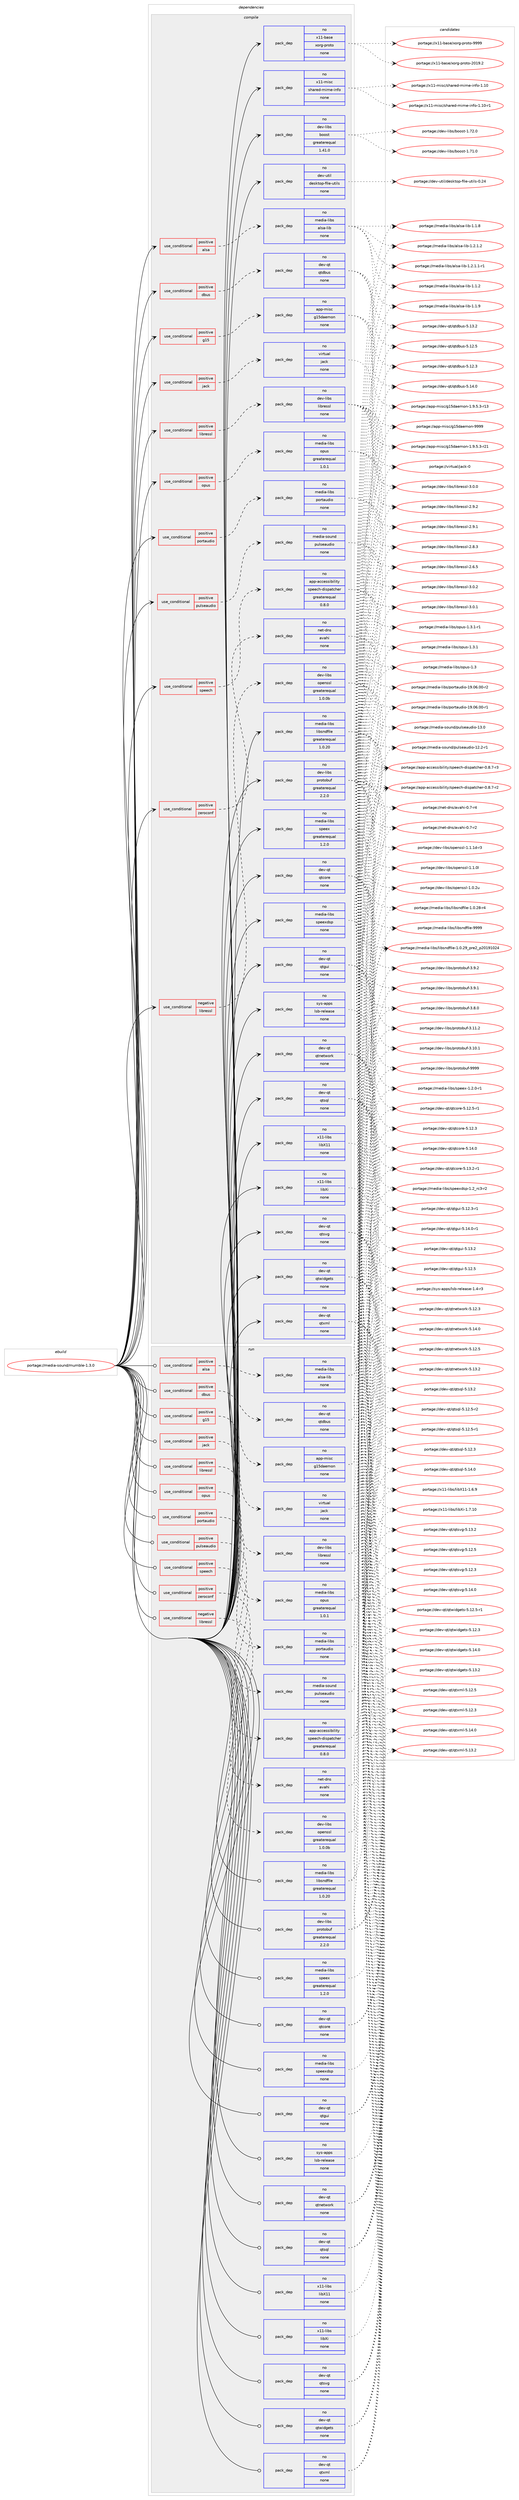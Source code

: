 digraph prolog {

# *************
# Graph options
# *************

newrank=true;
concentrate=true;
compound=true;
graph [rankdir=LR,fontname=Helvetica,fontsize=10,ranksep=1.5];#, ranksep=2.5, nodesep=0.2];
edge  [arrowhead=vee];
node  [fontname=Helvetica,fontsize=10];

# **********
# The ebuild
# **********

subgraph cluster_leftcol {
color=gray;
label=<<i>ebuild</i>>;
id [label="portage://media-sound/mumble-1.3.0", color=red, width=4, href="../media-sound/mumble-1.3.0.svg"];
}

# ****************
# The dependencies
# ****************

subgraph cluster_midcol {
color=gray;
label=<<i>dependencies</i>>;
subgraph cluster_compile {
fillcolor="#eeeeee";
style=filled;
label=<<i>compile</i>>;
subgraph cond42717 {
dependency189264 [label=<<TABLE BORDER="0" CELLBORDER="1" CELLSPACING="0" CELLPADDING="4"><TR><TD ROWSPAN="3" CELLPADDING="10">use_conditional</TD></TR><TR><TD>negative</TD></TR><TR><TD>libressl</TD></TR></TABLE>>, shape=none, color=red];
subgraph pack143620 {
dependency189265 [label=<<TABLE BORDER="0" CELLBORDER="1" CELLSPACING="0" CELLPADDING="4" WIDTH="220"><TR><TD ROWSPAN="6" CELLPADDING="30">pack_dep</TD></TR><TR><TD WIDTH="110">no</TD></TR><TR><TD>dev-libs</TD></TR><TR><TD>openssl</TD></TR><TR><TD>greaterequal</TD></TR><TR><TD>1.0.0b</TD></TR></TABLE>>, shape=none, color=blue];
}
dependency189264:e -> dependency189265:w [weight=20,style="dashed",arrowhead="vee"];
}
id:e -> dependency189264:w [weight=20,style="solid",arrowhead="vee"];
subgraph cond42718 {
dependency189266 [label=<<TABLE BORDER="0" CELLBORDER="1" CELLSPACING="0" CELLPADDING="4"><TR><TD ROWSPAN="3" CELLPADDING="10">use_conditional</TD></TR><TR><TD>positive</TD></TR><TR><TD>alsa</TD></TR></TABLE>>, shape=none, color=red];
subgraph pack143621 {
dependency189267 [label=<<TABLE BORDER="0" CELLBORDER="1" CELLSPACING="0" CELLPADDING="4" WIDTH="220"><TR><TD ROWSPAN="6" CELLPADDING="30">pack_dep</TD></TR><TR><TD WIDTH="110">no</TD></TR><TR><TD>media-libs</TD></TR><TR><TD>alsa-lib</TD></TR><TR><TD>none</TD></TR><TR><TD></TD></TR></TABLE>>, shape=none, color=blue];
}
dependency189266:e -> dependency189267:w [weight=20,style="dashed",arrowhead="vee"];
}
id:e -> dependency189266:w [weight=20,style="solid",arrowhead="vee"];
subgraph cond42719 {
dependency189268 [label=<<TABLE BORDER="0" CELLBORDER="1" CELLSPACING="0" CELLPADDING="4"><TR><TD ROWSPAN="3" CELLPADDING="10">use_conditional</TD></TR><TR><TD>positive</TD></TR><TR><TD>dbus</TD></TR></TABLE>>, shape=none, color=red];
subgraph pack143622 {
dependency189269 [label=<<TABLE BORDER="0" CELLBORDER="1" CELLSPACING="0" CELLPADDING="4" WIDTH="220"><TR><TD ROWSPAN="6" CELLPADDING="30">pack_dep</TD></TR><TR><TD WIDTH="110">no</TD></TR><TR><TD>dev-qt</TD></TR><TR><TD>qtdbus</TD></TR><TR><TD>none</TD></TR><TR><TD></TD></TR></TABLE>>, shape=none, color=blue];
}
dependency189268:e -> dependency189269:w [weight=20,style="dashed",arrowhead="vee"];
}
id:e -> dependency189268:w [weight=20,style="solid",arrowhead="vee"];
subgraph cond42720 {
dependency189270 [label=<<TABLE BORDER="0" CELLBORDER="1" CELLSPACING="0" CELLPADDING="4"><TR><TD ROWSPAN="3" CELLPADDING="10">use_conditional</TD></TR><TR><TD>positive</TD></TR><TR><TD>g15</TD></TR></TABLE>>, shape=none, color=red];
subgraph pack143623 {
dependency189271 [label=<<TABLE BORDER="0" CELLBORDER="1" CELLSPACING="0" CELLPADDING="4" WIDTH="220"><TR><TD ROWSPAN="6" CELLPADDING="30">pack_dep</TD></TR><TR><TD WIDTH="110">no</TD></TR><TR><TD>app-misc</TD></TR><TR><TD>g15daemon</TD></TR><TR><TD>none</TD></TR><TR><TD></TD></TR></TABLE>>, shape=none, color=blue];
}
dependency189270:e -> dependency189271:w [weight=20,style="dashed",arrowhead="vee"];
}
id:e -> dependency189270:w [weight=20,style="solid",arrowhead="vee"];
subgraph cond42721 {
dependency189272 [label=<<TABLE BORDER="0" CELLBORDER="1" CELLSPACING="0" CELLPADDING="4"><TR><TD ROWSPAN="3" CELLPADDING="10">use_conditional</TD></TR><TR><TD>positive</TD></TR><TR><TD>jack</TD></TR></TABLE>>, shape=none, color=red];
subgraph pack143624 {
dependency189273 [label=<<TABLE BORDER="0" CELLBORDER="1" CELLSPACING="0" CELLPADDING="4" WIDTH="220"><TR><TD ROWSPAN="6" CELLPADDING="30">pack_dep</TD></TR><TR><TD WIDTH="110">no</TD></TR><TR><TD>virtual</TD></TR><TR><TD>jack</TD></TR><TR><TD>none</TD></TR><TR><TD></TD></TR></TABLE>>, shape=none, color=blue];
}
dependency189272:e -> dependency189273:w [weight=20,style="dashed",arrowhead="vee"];
}
id:e -> dependency189272:w [weight=20,style="solid",arrowhead="vee"];
subgraph cond42722 {
dependency189274 [label=<<TABLE BORDER="0" CELLBORDER="1" CELLSPACING="0" CELLPADDING="4"><TR><TD ROWSPAN="3" CELLPADDING="10">use_conditional</TD></TR><TR><TD>positive</TD></TR><TR><TD>libressl</TD></TR></TABLE>>, shape=none, color=red];
subgraph pack143625 {
dependency189275 [label=<<TABLE BORDER="0" CELLBORDER="1" CELLSPACING="0" CELLPADDING="4" WIDTH="220"><TR><TD ROWSPAN="6" CELLPADDING="30">pack_dep</TD></TR><TR><TD WIDTH="110">no</TD></TR><TR><TD>dev-libs</TD></TR><TR><TD>libressl</TD></TR><TR><TD>none</TD></TR><TR><TD></TD></TR></TABLE>>, shape=none, color=blue];
}
dependency189274:e -> dependency189275:w [weight=20,style="dashed",arrowhead="vee"];
}
id:e -> dependency189274:w [weight=20,style="solid",arrowhead="vee"];
subgraph cond42723 {
dependency189276 [label=<<TABLE BORDER="0" CELLBORDER="1" CELLSPACING="0" CELLPADDING="4"><TR><TD ROWSPAN="3" CELLPADDING="10">use_conditional</TD></TR><TR><TD>positive</TD></TR><TR><TD>opus</TD></TR></TABLE>>, shape=none, color=red];
subgraph pack143626 {
dependency189277 [label=<<TABLE BORDER="0" CELLBORDER="1" CELLSPACING="0" CELLPADDING="4" WIDTH="220"><TR><TD ROWSPAN="6" CELLPADDING="30">pack_dep</TD></TR><TR><TD WIDTH="110">no</TD></TR><TR><TD>media-libs</TD></TR><TR><TD>opus</TD></TR><TR><TD>greaterequal</TD></TR><TR><TD>1.0.1</TD></TR></TABLE>>, shape=none, color=blue];
}
dependency189276:e -> dependency189277:w [weight=20,style="dashed",arrowhead="vee"];
}
id:e -> dependency189276:w [weight=20,style="solid",arrowhead="vee"];
subgraph cond42724 {
dependency189278 [label=<<TABLE BORDER="0" CELLBORDER="1" CELLSPACING="0" CELLPADDING="4"><TR><TD ROWSPAN="3" CELLPADDING="10">use_conditional</TD></TR><TR><TD>positive</TD></TR><TR><TD>portaudio</TD></TR></TABLE>>, shape=none, color=red];
subgraph pack143627 {
dependency189279 [label=<<TABLE BORDER="0" CELLBORDER="1" CELLSPACING="0" CELLPADDING="4" WIDTH="220"><TR><TD ROWSPAN="6" CELLPADDING="30">pack_dep</TD></TR><TR><TD WIDTH="110">no</TD></TR><TR><TD>media-libs</TD></TR><TR><TD>portaudio</TD></TR><TR><TD>none</TD></TR><TR><TD></TD></TR></TABLE>>, shape=none, color=blue];
}
dependency189278:e -> dependency189279:w [weight=20,style="dashed",arrowhead="vee"];
}
id:e -> dependency189278:w [weight=20,style="solid",arrowhead="vee"];
subgraph cond42725 {
dependency189280 [label=<<TABLE BORDER="0" CELLBORDER="1" CELLSPACING="0" CELLPADDING="4"><TR><TD ROWSPAN="3" CELLPADDING="10">use_conditional</TD></TR><TR><TD>positive</TD></TR><TR><TD>pulseaudio</TD></TR></TABLE>>, shape=none, color=red];
subgraph pack143628 {
dependency189281 [label=<<TABLE BORDER="0" CELLBORDER="1" CELLSPACING="0" CELLPADDING="4" WIDTH="220"><TR><TD ROWSPAN="6" CELLPADDING="30">pack_dep</TD></TR><TR><TD WIDTH="110">no</TD></TR><TR><TD>media-sound</TD></TR><TR><TD>pulseaudio</TD></TR><TR><TD>none</TD></TR><TR><TD></TD></TR></TABLE>>, shape=none, color=blue];
}
dependency189280:e -> dependency189281:w [weight=20,style="dashed",arrowhead="vee"];
}
id:e -> dependency189280:w [weight=20,style="solid",arrowhead="vee"];
subgraph cond42726 {
dependency189282 [label=<<TABLE BORDER="0" CELLBORDER="1" CELLSPACING="0" CELLPADDING="4"><TR><TD ROWSPAN="3" CELLPADDING="10">use_conditional</TD></TR><TR><TD>positive</TD></TR><TR><TD>speech</TD></TR></TABLE>>, shape=none, color=red];
subgraph pack143629 {
dependency189283 [label=<<TABLE BORDER="0" CELLBORDER="1" CELLSPACING="0" CELLPADDING="4" WIDTH="220"><TR><TD ROWSPAN="6" CELLPADDING="30">pack_dep</TD></TR><TR><TD WIDTH="110">no</TD></TR><TR><TD>app-accessibility</TD></TR><TR><TD>speech-dispatcher</TD></TR><TR><TD>greaterequal</TD></TR><TR><TD>0.8.0</TD></TR></TABLE>>, shape=none, color=blue];
}
dependency189282:e -> dependency189283:w [weight=20,style="dashed",arrowhead="vee"];
}
id:e -> dependency189282:w [weight=20,style="solid",arrowhead="vee"];
subgraph cond42727 {
dependency189284 [label=<<TABLE BORDER="0" CELLBORDER="1" CELLSPACING="0" CELLPADDING="4"><TR><TD ROWSPAN="3" CELLPADDING="10">use_conditional</TD></TR><TR><TD>positive</TD></TR><TR><TD>zeroconf</TD></TR></TABLE>>, shape=none, color=red];
subgraph pack143630 {
dependency189285 [label=<<TABLE BORDER="0" CELLBORDER="1" CELLSPACING="0" CELLPADDING="4" WIDTH="220"><TR><TD ROWSPAN="6" CELLPADDING="30">pack_dep</TD></TR><TR><TD WIDTH="110">no</TD></TR><TR><TD>net-dns</TD></TR><TR><TD>avahi</TD></TR><TR><TD>none</TD></TR><TR><TD></TD></TR></TABLE>>, shape=none, color=blue];
}
dependency189284:e -> dependency189285:w [weight=20,style="dashed",arrowhead="vee"];
}
id:e -> dependency189284:w [weight=20,style="solid",arrowhead="vee"];
subgraph pack143631 {
dependency189286 [label=<<TABLE BORDER="0" CELLBORDER="1" CELLSPACING="0" CELLPADDING="4" WIDTH="220"><TR><TD ROWSPAN="6" CELLPADDING="30">pack_dep</TD></TR><TR><TD WIDTH="110">no</TD></TR><TR><TD>dev-libs</TD></TR><TR><TD>boost</TD></TR><TR><TD>greaterequal</TD></TR><TR><TD>1.41.0</TD></TR></TABLE>>, shape=none, color=blue];
}
id:e -> dependency189286:w [weight=20,style="solid",arrowhead="vee"];
subgraph pack143632 {
dependency189287 [label=<<TABLE BORDER="0" CELLBORDER="1" CELLSPACING="0" CELLPADDING="4" WIDTH="220"><TR><TD ROWSPAN="6" CELLPADDING="30">pack_dep</TD></TR><TR><TD WIDTH="110">no</TD></TR><TR><TD>dev-libs</TD></TR><TR><TD>protobuf</TD></TR><TR><TD>greaterequal</TD></TR><TR><TD>2.2.0</TD></TR></TABLE>>, shape=none, color=blue];
}
id:e -> dependency189287:w [weight=20,style="solid",arrowhead="vee"];
subgraph pack143633 {
dependency189288 [label=<<TABLE BORDER="0" CELLBORDER="1" CELLSPACING="0" CELLPADDING="4" WIDTH="220"><TR><TD ROWSPAN="6" CELLPADDING="30">pack_dep</TD></TR><TR><TD WIDTH="110">no</TD></TR><TR><TD>dev-qt</TD></TR><TR><TD>qtcore</TD></TR><TR><TD>none</TD></TR><TR><TD></TD></TR></TABLE>>, shape=none, color=blue];
}
id:e -> dependency189288:w [weight=20,style="solid",arrowhead="vee"];
subgraph pack143634 {
dependency189289 [label=<<TABLE BORDER="0" CELLBORDER="1" CELLSPACING="0" CELLPADDING="4" WIDTH="220"><TR><TD ROWSPAN="6" CELLPADDING="30">pack_dep</TD></TR><TR><TD WIDTH="110">no</TD></TR><TR><TD>dev-qt</TD></TR><TR><TD>qtgui</TD></TR><TR><TD>none</TD></TR><TR><TD></TD></TR></TABLE>>, shape=none, color=blue];
}
id:e -> dependency189289:w [weight=20,style="solid",arrowhead="vee"];
subgraph pack143635 {
dependency189290 [label=<<TABLE BORDER="0" CELLBORDER="1" CELLSPACING="0" CELLPADDING="4" WIDTH="220"><TR><TD ROWSPAN="6" CELLPADDING="30">pack_dep</TD></TR><TR><TD WIDTH="110">no</TD></TR><TR><TD>dev-qt</TD></TR><TR><TD>qtnetwork</TD></TR><TR><TD>none</TD></TR><TR><TD></TD></TR></TABLE>>, shape=none, color=blue];
}
id:e -> dependency189290:w [weight=20,style="solid",arrowhead="vee"];
subgraph pack143636 {
dependency189291 [label=<<TABLE BORDER="0" CELLBORDER="1" CELLSPACING="0" CELLPADDING="4" WIDTH="220"><TR><TD ROWSPAN="6" CELLPADDING="30">pack_dep</TD></TR><TR><TD WIDTH="110">no</TD></TR><TR><TD>dev-qt</TD></TR><TR><TD>qtsql</TD></TR><TR><TD>none</TD></TR><TR><TD></TD></TR></TABLE>>, shape=none, color=blue];
}
id:e -> dependency189291:w [weight=20,style="solid",arrowhead="vee"];
subgraph pack143637 {
dependency189292 [label=<<TABLE BORDER="0" CELLBORDER="1" CELLSPACING="0" CELLPADDING="4" WIDTH="220"><TR><TD ROWSPAN="6" CELLPADDING="30">pack_dep</TD></TR><TR><TD WIDTH="110">no</TD></TR><TR><TD>dev-qt</TD></TR><TR><TD>qtsvg</TD></TR><TR><TD>none</TD></TR><TR><TD></TD></TR></TABLE>>, shape=none, color=blue];
}
id:e -> dependency189292:w [weight=20,style="solid",arrowhead="vee"];
subgraph pack143638 {
dependency189293 [label=<<TABLE BORDER="0" CELLBORDER="1" CELLSPACING="0" CELLPADDING="4" WIDTH="220"><TR><TD ROWSPAN="6" CELLPADDING="30">pack_dep</TD></TR><TR><TD WIDTH="110">no</TD></TR><TR><TD>dev-qt</TD></TR><TR><TD>qtwidgets</TD></TR><TR><TD>none</TD></TR><TR><TD></TD></TR></TABLE>>, shape=none, color=blue];
}
id:e -> dependency189293:w [weight=20,style="solid",arrowhead="vee"];
subgraph pack143639 {
dependency189294 [label=<<TABLE BORDER="0" CELLBORDER="1" CELLSPACING="0" CELLPADDING="4" WIDTH="220"><TR><TD ROWSPAN="6" CELLPADDING="30">pack_dep</TD></TR><TR><TD WIDTH="110">no</TD></TR><TR><TD>dev-qt</TD></TR><TR><TD>qtxml</TD></TR><TR><TD>none</TD></TR><TR><TD></TD></TR></TABLE>>, shape=none, color=blue];
}
id:e -> dependency189294:w [weight=20,style="solid",arrowhead="vee"];
subgraph pack143640 {
dependency189295 [label=<<TABLE BORDER="0" CELLBORDER="1" CELLSPACING="0" CELLPADDING="4" WIDTH="220"><TR><TD ROWSPAN="6" CELLPADDING="30">pack_dep</TD></TR><TR><TD WIDTH="110">no</TD></TR><TR><TD>dev-util</TD></TR><TR><TD>desktop-file-utils</TD></TR><TR><TD>none</TD></TR><TR><TD></TD></TR></TABLE>>, shape=none, color=blue];
}
id:e -> dependency189295:w [weight=20,style="solid",arrowhead="vee"];
subgraph pack143641 {
dependency189296 [label=<<TABLE BORDER="0" CELLBORDER="1" CELLSPACING="0" CELLPADDING="4" WIDTH="220"><TR><TD ROWSPAN="6" CELLPADDING="30">pack_dep</TD></TR><TR><TD WIDTH="110">no</TD></TR><TR><TD>media-libs</TD></TR><TR><TD>libsndfile</TD></TR><TR><TD>greaterequal</TD></TR><TR><TD>1.0.20</TD></TR></TABLE>>, shape=none, color=blue];
}
id:e -> dependency189296:w [weight=20,style="solid",arrowhead="vee"];
subgraph pack143642 {
dependency189297 [label=<<TABLE BORDER="0" CELLBORDER="1" CELLSPACING="0" CELLPADDING="4" WIDTH="220"><TR><TD ROWSPAN="6" CELLPADDING="30">pack_dep</TD></TR><TR><TD WIDTH="110">no</TD></TR><TR><TD>media-libs</TD></TR><TR><TD>speex</TD></TR><TR><TD>greaterequal</TD></TR><TR><TD>1.2.0</TD></TR></TABLE>>, shape=none, color=blue];
}
id:e -> dependency189297:w [weight=20,style="solid",arrowhead="vee"];
subgraph pack143643 {
dependency189298 [label=<<TABLE BORDER="0" CELLBORDER="1" CELLSPACING="0" CELLPADDING="4" WIDTH="220"><TR><TD ROWSPAN="6" CELLPADDING="30">pack_dep</TD></TR><TR><TD WIDTH="110">no</TD></TR><TR><TD>media-libs</TD></TR><TR><TD>speexdsp</TD></TR><TR><TD>none</TD></TR><TR><TD></TD></TR></TABLE>>, shape=none, color=blue];
}
id:e -> dependency189298:w [weight=20,style="solid",arrowhead="vee"];
subgraph pack143644 {
dependency189299 [label=<<TABLE BORDER="0" CELLBORDER="1" CELLSPACING="0" CELLPADDING="4" WIDTH="220"><TR><TD ROWSPAN="6" CELLPADDING="30">pack_dep</TD></TR><TR><TD WIDTH="110">no</TD></TR><TR><TD>sys-apps</TD></TR><TR><TD>lsb-release</TD></TR><TR><TD>none</TD></TR><TR><TD></TD></TR></TABLE>>, shape=none, color=blue];
}
id:e -> dependency189299:w [weight=20,style="solid",arrowhead="vee"];
subgraph pack143645 {
dependency189300 [label=<<TABLE BORDER="0" CELLBORDER="1" CELLSPACING="0" CELLPADDING="4" WIDTH="220"><TR><TD ROWSPAN="6" CELLPADDING="30">pack_dep</TD></TR><TR><TD WIDTH="110">no</TD></TR><TR><TD>x11-base</TD></TR><TR><TD>xorg-proto</TD></TR><TR><TD>none</TD></TR><TR><TD></TD></TR></TABLE>>, shape=none, color=blue];
}
id:e -> dependency189300:w [weight=20,style="solid",arrowhead="vee"];
subgraph pack143646 {
dependency189301 [label=<<TABLE BORDER="0" CELLBORDER="1" CELLSPACING="0" CELLPADDING="4" WIDTH="220"><TR><TD ROWSPAN="6" CELLPADDING="30">pack_dep</TD></TR><TR><TD WIDTH="110">no</TD></TR><TR><TD>x11-libs</TD></TR><TR><TD>libX11</TD></TR><TR><TD>none</TD></TR><TR><TD></TD></TR></TABLE>>, shape=none, color=blue];
}
id:e -> dependency189301:w [weight=20,style="solid",arrowhead="vee"];
subgraph pack143647 {
dependency189302 [label=<<TABLE BORDER="0" CELLBORDER="1" CELLSPACING="0" CELLPADDING="4" WIDTH="220"><TR><TD ROWSPAN="6" CELLPADDING="30">pack_dep</TD></TR><TR><TD WIDTH="110">no</TD></TR><TR><TD>x11-libs</TD></TR><TR><TD>libXi</TD></TR><TR><TD>none</TD></TR><TR><TD></TD></TR></TABLE>>, shape=none, color=blue];
}
id:e -> dependency189302:w [weight=20,style="solid",arrowhead="vee"];
subgraph pack143648 {
dependency189303 [label=<<TABLE BORDER="0" CELLBORDER="1" CELLSPACING="0" CELLPADDING="4" WIDTH="220"><TR><TD ROWSPAN="6" CELLPADDING="30">pack_dep</TD></TR><TR><TD WIDTH="110">no</TD></TR><TR><TD>x11-misc</TD></TR><TR><TD>shared-mime-info</TD></TR><TR><TD>none</TD></TR><TR><TD></TD></TR></TABLE>>, shape=none, color=blue];
}
id:e -> dependency189303:w [weight=20,style="solid",arrowhead="vee"];
}
subgraph cluster_compileandrun {
fillcolor="#eeeeee";
style=filled;
label=<<i>compile and run</i>>;
}
subgraph cluster_run {
fillcolor="#eeeeee";
style=filled;
label=<<i>run</i>>;
subgraph cond42728 {
dependency189304 [label=<<TABLE BORDER="0" CELLBORDER="1" CELLSPACING="0" CELLPADDING="4"><TR><TD ROWSPAN="3" CELLPADDING="10">use_conditional</TD></TR><TR><TD>negative</TD></TR><TR><TD>libressl</TD></TR></TABLE>>, shape=none, color=red];
subgraph pack143649 {
dependency189305 [label=<<TABLE BORDER="0" CELLBORDER="1" CELLSPACING="0" CELLPADDING="4" WIDTH="220"><TR><TD ROWSPAN="6" CELLPADDING="30">pack_dep</TD></TR><TR><TD WIDTH="110">no</TD></TR><TR><TD>dev-libs</TD></TR><TR><TD>openssl</TD></TR><TR><TD>greaterequal</TD></TR><TR><TD>1.0.0b</TD></TR></TABLE>>, shape=none, color=blue];
}
dependency189304:e -> dependency189305:w [weight=20,style="dashed",arrowhead="vee"];
}
id:e -> dependency189304:w [weight=20,style="solid",arrowhead="odot"];
subgraph cond42729 {
dependency189306 [label=<<TABLE BORDER="0" CELLBORDER="1" CELLSPACING="0" CELLPADDING="4"><TR><TD ROWSPAN="3" CELLPADDING="10">use_conditional</TD></TR><TR><TD>positive</TD></TR><TR><TD>alsa</TD></TR></TABLE>>, shape=none, color=red];
subgraph pack143650 {
dependency189307 [label=<<TABLE BORDER="0" CELLBORDER="1" CELLSPACING="0" CELLPADDING="4" WIDTH="220"><TR><TD ROWSPAN="6" CELLPADDING="30">pack_dep</TD></TR><TR><TD WIDTH="110">no</TD></TR><TR><TD>media-libs</TD></TR><TR><TD>alsa-lib</TD></TR><TR><TD>none</TD></TR><TR><TD></TD></TR></TABLE>>, shape=none, color=blue];
}
dependency189306:e -> dependency189307:w [weight=20,style="dashed",arrowhead="vee"];
}
id:e -> dependency189306:w [weight=20,style="solid",arrowhead="odot"];
subgraph cond42730 {
dependency189308 [label=<<TABLE BORDER="0" CELLBORDER="1" CELLSPACING="0" CELLPADDING="4"><TR><TD ROWSPAN="3" CELLPADDING="10">use_conditional</TD></TR><TR><TD>positive</TD></TR><TR><TD>dbus</TD></TR></TABLE>>, shape=none, color=red];
subgraph pack143651 {
dependency189309 [label=<<TABLE BORDER="0" CELLBORDER="1" CELLSPACING="0" CELLPADDING="4" WIDTH="220"><TR><TD ROWSPAN="6" CELLPADDING="30">pack_dep</TD></TR><TR><TD WIDTH="110">no</TD></TR><TR><TD>dev-qt</TD></TR><TR><TD>qtdbus</TD></TR><TR><TD>none</TD></TR><TR><TD></TD></TR></TABLE>>, shape=none, color=blue];
}
dependency189308:e -> dependency189309:w [weight=20,style="dashed",arrowhead="vee"];
}
id:e -> dependency189308:w [weight=20,style="solid",arrowhead="odot"];
subgraph cond42731 {
dependency189310 [label=<<TABLE BORDER="0" CELLBORDER="1" CELLSPACING="0" CELLPADDING="4"><TR><TD ROWSPAN="3" CELLPADDING="10">use_conditional</TD></TR><TR><TD>positive</TD></TR><TR><TD>g15</TD></TR></TABLE>>, shape=none, color=red];
subgraph pack143652 {
dependency189311 [label=<<TABLE BORDER="0" CELLBORDER="1" CELLSPACING="0" CELLPADDING="4" WIDTH="220"><TR><TD ROWSPAN="6" CELLPADDING="30">pack_dep</TD></TR><TR><TD WIDTH="110">no</TD></TR><TR><TD>app-misc</TD></TR><TR><TD>g15daemon</TD></TR><TR><TD>none</TD></TR><TR><TD></TD></TR></TABLE>>, shape=none, color=blue];
}
dependency189310:e -> dependency189311:w [weight=20,style="dashed",arrowhead="vee"];
}
id:e -> dependency189310:w [weight=20,style="solid",arrowhead="odot"];
subgraph cond42732 {
dependency189312 [label=<<TABLE BORDER="0" CELLBORDER="1" CELLSPACING="0" CELLPADDING="4"><TR><TD ROWSPAN="3" CELLPADDING="10">use_conditional</TD></TR><TR><TD>positive</TD></TR><TR><TD>jack</TD></TR></TABLE>>, shape=none, color=red];
subgraph pack143653 {
dependency189313 [label=<<TABLE BORDER="0" CELLBORDER="1" CELLSPACING="0" CELLPADDING="4" WIDTH="220"><TR><TD ROWSPAN="6" CELLPADDING="30">pack_dep</TD></TR><TR><TD WIDTH="110">no</TD></TR><TR><TD>virtual</TD></TR><TR><TD>jack</TD></TR><TR><TD>none</TD></TR><TR><TD></TD></TR></TABLE>>, shape=none, color=blue];
}
dependency189312:e -> dependency189313:w [weight=20,style="dashed",arrowhead="vee"];
}
id:e -> dependency189312:w [weight=20,style="solid",arrowhead="odot"];
subgraph cond42733 {
dependency189314 [label=<<TABLE BORDER="0" CELLBORDER="1" CELLSPACING="0" CELLPADDING="4"><TR><TD ROWSPAN="3" CELLPADDING="10">use_conditional</TD></TR><TR><TD>positive</TD></TR><TR><TD>libressl</TD></TR></TABLE>>, shape=none, color=red];
subgraph pack143654 {
dependency189315 [label=<<TABLE BORDER="0" CELLBORDER="1" CELLSPACING="0" CELLPADDING="4" WIDTH="220"><TR><TD ROWSPAN="6" CELLPADDING="30">pack_dep</TD></TR><TR><TD WIDTH="110">no</TD></TR><TR><TD>dev-libs</TD></TR><TR><TD>libressl</TD></TR><TR><TD>none</TD></TR><TR><TD></TD></TR></TABLE>>, shape=none, color=blue];
}
dependency189314:e -> dependency189315:w [weight=20,style="dashed",arrowhead="vee"];
}
id:e -> dependency189314:w [weight=20,style="solid",arrowhead="odot"];
subgraph cond42734 {
dependency189316 [label=<<TABLE BORDER="0" CELLBORDER="1" CELLSPACING="0" CELLPADDING="4"><TR><TD ROWSPAN="3" CELLPADDING="10">use_conditional</TD></TR><TR><TD>positive</TD></TR><TR><TD>opus</TD></TR></TABLE>>, shape=none, color=red];
subgraph pack143655 {
dependency189317 [label=<<TABLE BORDER="0" CELLBORDER="1" CELLSPACING="0" CELLPADDING="4" WIDTH="220"><TR><TD ROWSPAN="6" CELLPADDING="30">pack_dep</TD></TR><TR><TD WIDTH="110">no</TD></TR><TR><TD>media-libs</TD></TR><TR><TD>opus</TD></TR><TR><TD>greaterequal</TD></TR><TR><TD>1.0.1</TD></TR></TABLE>>, shape=none, color=blue];
}
dependency189316:e -> dependency189317:w [weight=20,style="dashed",arrowhead="vee"];
}
id:e -> dependency189316:w [weight=20,style="solid",arrowhead="odot"];
subgraph cond42735 {
dependency189318 [label=<<TABLE BORDER="0" CELLBORDER="1" CELLSPACING="0" CELLPADDING="4"><TR><TD ROWSPAN="3" CELLPADDING="10">use_conditional</TD></TR><TR><TD>positive</TD></TR><TR><TD>portaudio</TD></TR></TABLE>>, shape=none, color=red];
subgraph pack143656 {
dependency189319 [label=<<TABLE BORDER="0" CELLBORDER="1" CELLSPACING="0" CELLPADDING="4" WIDTH="220"><TR><TD ROWSPAN="6" CELLPADDING="30">pack_dep</TD></TR><TR><TD WIDTH="110">no</TD></TR><TR><TD>media-libs</TD></TR><TR><TD>portaudio</TD></TR><TR><TD>none</TD></TR><TR><TD></TD></TR></TABLE>>, shape=none, color=blue];
}
dependency189318:e -> dependency189319:w [weight=20,style="dashed",arrowhead="vee"];
}
id:e -> dependency189318:w [weight=20,style="solid",arrowhead="odot"];
subgraph cond42736 {
dependency189320 [label=<<TABLE BORDER="0" CELLBORDER="1" CELLSPACING="0" CELLPADDING="4"><TR><TD ROWSPAN="3" CELLPADDING="10">use_conditional</TD></TR><TR><TD>positive</TD></TR><TR><TD>pulseaudio</TD></TR></TABLE>>, shape=none, color=red];
subgraph pack143657 {
dependency189321 [label=<<TABLE BORDER="0" CELLBORDER="1" CELLSPACING="0" CELLPADDING="4" WIDTH="220"><TR><TD ROWSPAN="6" CELLPADDING="30">pack_dep</TD></TR><TR><TD WIDTH="110">no</TD></TR><TR><TD>media-sound</TD></TR><TR><TD>pulseaudio</TD></TR><TR><TD>none</TD></TR><TR><TD></TD></TR></TABLE>>, shape=none, color=blue];
}
dependency189320:e -> dependency189321:w [weight=20,style="dashed",arrowhead="vee"];
}
id:e -> dependency189320:w [weight=20,style="solid",arrowhead="odot"];
subgraph cond42737 {
dependency189322 [label=<<TABLE BORDER="0" CELLBORDER="1" CELLSPACING="0" CELLPADDING="4"><TR><TD ROWSPAN="3" CELLPADDING="10">use_conditional</TD></TR><TR><TD>positive</TD></TR><TR><TD>speech</TD></TR></TABLE>>, shape=none, color=red];
subgraph pack143658 {
dependency189323 [label=<<TABLE BORDER="0" CELLBORDER="1" CELLSPACING="0" CELLPADDING="4" WIDTH="220"><TR><TD ROWSPAN="6" CELLPADDING="30">pack_dep</TD></TR><TR><TD WIDTH="110">no</TD></TR><TR><TD>app-accessibility</TD></TR><TR><TD>speech-dispatcher</TD></TR><TR><TD>greaterequal</TD></TR><TR><TD>0.8.0</TD></TR></TABLE>>, shape=none, color=blue];
}
dependency189322:e -> dependency189323:w [weight=20,style="dashed",arrowhead="vee"];
}
id:e -> dependency189322:w [weight=20,style="solid",arrowhead="odot"];
subgraph cond42738 {
dependency189324 [label=<<TABLE BORDER="0" CELLBORDER="1" CELLSPACING="0" CELLPADDING="4"><TR><TD ROWSPAN="3" CELLPADDING="10">use_conditional</TD></TR><TR><TD>positive</TD></TR><TR><TD>zeroconf</TD></TR></TABLE>>, shape=none, color=red];
subgraph pack143659 {
dependency189325 [label=<<TABLE BORDER="0" CELLBORDER="1" CELLSPACING="0" CELLPADDING="4" WIDTH="220"><TR><TD ROWSPAN="6" CELLPADDING="30">pack_dep</TD></TR><TR><TD WIDTH="110">no</TD></TR><TR><TD>net-dns</TD></TR><TR><TD>avahi</TD></TR><TR><TD>none</TD></TR><TR><TD></TD></TR></TABLE>>, shape=none, color=blue];
}
dependency189324:e -> dependency189325:w [weight=20,style="dashed",arrowhead="vee"];
}
id:e -> dependency189324:w [weight=20,style="solid",arrowhead="odot"];
subgraph pack143660 {
dependency189326 [label=<<TABLE BORDER="0" CELLBORDER="1" CELLSPACING="0" CELLPADDING="4" WIDTH="220"><TR><TD ROWSPAN="6" CELLPADDING="30">pack_dep</TD></TR><TR><TD WIDTH="110">no</TD></TR><TR><TD>dev-libs</TD></TR><TR><TD>protobuf</TD></TR><TR><TD>greaterequal</TD></TR><TR><TD>2.2.0</TD></TR></TABLE>>, shape=none, color=blue];
}
id:e -> dependency189326:w [weight=20,style="solid",arrowhead="odot"];
subgraph pack143661 {
dependency189327 [label=<<TABLE BORDER="0" CELLBORDER="1" CELLSPACING="0" CELLPADDING="4" WIDTH="220"><TR><TD ROWSPAN="6" CELLPADDING="30">pack_dep</TD></TR><TR><TD WIDTH="110">no</TD></TR><TR><TD>dev-qt</TD></TR><TR><TD>qtcore</TD></TR><TR><TD>none</TD></TR><TR><TD></TD></TR></TABLE>>, shape=none, color=blue];
}
id:e -> dependency189327:w [weight=20,style="solid",arrowhead="odot"];
subgraph pack143662 {
dependency189328 [label=<<TABLE BORDER="0" CELLBORDER="1" CELLSPACING="0" CELLPADDING="4" WIDTH="220"><TR><TD ROWSPAN="6" CELLPADDING="30">pack_dep</TD></TR><TR><TD WIDTH="110">no</TD></TR><TR><TD>dev-qt</TD></TR><TR><TD>qtgui</TD></TR><TR><TD>none</TD></TR><TR><TD></TD></TR></TABLE>>, shape=none, color=blue];
}
id:e -> dependency189328:w [weight=20,style="solid",arrowhead="odot"];
subgraph pack143663 {
dependency189329 [label=<<TABLE BORDER="0" CELLBORDER="1" CELLSPACING="0" CELLPADDING="4" WIDTH="220"><TR><TD ROWSPAN="6" CELLPADDING="30">pack_dep</TD></TR><TR><TD WIDTH="110">no</TD></TR><TR><TD>dev-qt</TD></TR><TR><TD>qtnetwork</TD></TR><TR><TD>none</TD></TR><TR><TD></TD></TR></TABLE>>, shape=none, color=blue];
}
id:e -> dependency189329:w [weight=20,style="solid",arrowhead="odot"];
subgraph pack143664 {
dependency189330 [label=<<TABLE BORDER="0" CELLBORDER="1" CELLSPACING="0" CELLPADDING="4" WIDTH="220"><TR><TD ROWSPAN="6" CELLPADDING="30">pack_dep</TD></TR><TR><TD WIDTH="110">no</TD></TR><TR><TD>dev-qt</TD></TR><TR><TD>qtsql</TD></TR><TR><TD>none</TD></TR><TR><TD></TD></TR></TABLE>>, shape=none, color=blue];
}
id:e -> dependency189330:w [weight=20,style="solid",arrowhead="odot"];
subgraph pack143665 {
dependency189331 [label=<<TABLE BORDER="0" CELLBORDER="1" CELLSPACING="0" CELLPADDING="4" WIDTH="220"><TR><TD ROWSPAN="6" CELLPADDING="30">pack_dep</TD></TR><TR><TD WIDTH="110">no</TD></TR><TR><TD>dev-qt</TD></TR><TR><TD>qtsvg</TD></TR><TR><TD>none</TD></TR><TR><TD></TD></TR></TABLE>>, shape=none, color=blue];
}
id:e -> dependency189331:w [weight=20,style="solid",arrowhead="odot"];
subgraph pack143666 {
dependency189332 [label=<<TABLE BORDER="0" CELLBORDER="1" CELLSPACING="0" CELLPADDING="4" WIDTH="220"><TR><TD ROWSPAN="6" CELLPADDING="30">pack_dep</TD></TR><TR><TD WIDTH="110">no</TD></TR><TR><TD>dev-qt</TD></TR><TR><TD>qtwidgets</TD></TR><TR><TD>none</TD></TR><TR><TD></TD></TR></TABLE>>, shape=none, color=blue];
}
id:e -> dependency189332:w [weight=20,style="solid",arrowhead="odot"];
subgraph pack143667 {
dependency189333 [label=<<TABLE BORDER="0" CELLBORDER="1" CELLSPACING="0" CELLPADDING="4" WIDTH="220"><TR><TD ROWSPAN="6" CELLPADDING="30">pack_dep</TD></TR><TR><TD WIDTH="110">no</TD></TR><TR><TD>dev-qt</TD></TR><TR><TD>qtxml</TD></TR><TR><TD>none</TD></TR><TR><TD></TD></TR></TABLE>>, shape=none, color=blue];
}
id:e -> dependency189333:w [weight=20,style="solid",arrowhead="odot"];
subgraph pack143668 {
dependency189334 [label=<<TABLE BORDER="0" CELLBORDER="1" CELLSPACING="0" CELLPADDING="4" WIDTH="220"><TR><TD ROWSPAN="6" CELLPADDING="30">pack_dep</TD></TR><TR><TD WIDTH="110">no</TD></TR><TR><TD>media-libs</TD></TR><TR><TD>libsndfile</TD></TR><TR><TD>greaterequal</TD></TR><TR><TD>1.0.20</TD></TR></TABLE>>, shape=none, color=blue];
}
id:e -> dependency189334:w [weight=20,style="solid",arrowhead="odot"];
subgraph pack143669 {
dependency189335 [label=<<TABLE BORDER="0" CELLBORDER="1" CELLSPACING="0" CELLPADDING="4" WIDTH="220"><TR><TD ROWSPAN="6" CELLPADDING="30">pack_dep</TD></TR><TR><TD WIDTH="110">no</TD></TR><TR><TD>media-libs</TD></TR><TR><TD>speex</TD></TR><TR><TD>greaterequal</TD></TR><TR><TD>1.2.0</TD></TR></TABLE>>, shape=none, color=blue];
}
id:e -> dependency189335:w [weight=20,style="solid",arrowhead="odot"];
subgraph pack143670 {
dependency189336 [label=<<TABLE BORDER="0" CELLBORDER="1" CELLSPACING="0" CELLPADDING="4" WIDTH="220"><TR><TD ROWSPAN="6" CELLPADDING="30">pack_dep</TD></TR><TR><TD WIDTH="110">no</TD></TR><TR><TD>media-libs</TD></TR><TR><TD>speexdsp</TD></TR><TR><TD>none</TD></TR><TR><TD></TD></TR></TABLE>>, shape=none, color=blue];
}
id:e -> dependency189336:w [weight=20,style="solid",arrowhead="odot"];
subgraph pack143671 {
dependency189337 [label=<<TABLE BORDER="0" CELLBORDER="1" CELLSPACING="0" CELLPADDING="4" WIDTH="220"><TR><TD ROWSPAN="6" CELLPADDING="30">pack_dep</TD></TR><TR><TD WIDTH="110">no</TD></TR><TR><TD>sys-apps</TD></TR><TR><TD>lsb-release</TD></TR><TR><TD>none</TD></TR><TR><TD></TD></TR></TABLE>>, shape=none, color=blue];
}
id:e -> dependency189337:w [weight=20,style="solid",arrowhead="odot"];
subgraph pack143672 {
dependency189338 [label=<<TABLE BORDER="0" CELLBORDER="1" CELLSPACING="0" CELLPADDING="4" WIDTH="220"><TR><TD ROWSPAN="6" CELLPADDING="30">pack_dep</TD></TR><TR><TD WIDTH="110">no</TD></TR><TR><TD>x11-libs</TD></TR><TR><TD>libX11</TD></TR><TR><TD>none</TD></TR><TR><TD></TD></TR></TABLE>>, shape=none, color=blue];
}
id:e -> dependency189338:w [weight=20,style="solid",arrowhead="odot"];
subgraph pack143673 {
dependency189339 [label=<<TABLE BORDER="0" CELLBORDER="1" CELLSPACING="0" CELLPADDING="4" WIDTH="220"><TR><TD ROWSPAN="6" CELLPADDING="30">pack_dep</TD></TR><TR><TD WIDTH="110">no</TD></TR><TR><TD>x11-libs</TD></TR><TR><TD>libXi</TD></TR><TR><TD>none</TD></TR><TR><TD></TD></TR></TABLE>>, shape=none, color=blue];
}
id:e -> dependency189339:w [weight=20,style="solid",arrowhead="odot"];
}
}

# **************
# The candidates
# **************

subgraph cluster_choices {
rank=same;
color=gray;
label=<<i>candidates</i>>;

subgraph choice143620 {
color=black;
nodesep=1;
choice1001011184510810598115471111121011101151151084549464946491004511451 [label="portage://dev-libs/openssl-1.1.1d-r3", color=red, width=4,href="../dev-libs/openssl-1.1.1d-r3.svg"];
choice100101118451081059811547111112101110115115108454946494648108 [label="portage://dev-libs/openssl-1.1.0l", color=red, width=4,href="../dev-libs/openssl-1.1.0l.svg"];
choice100101118451081059811547111112101110115115108454946484650117 [label="portage://dev-libs/openssl-1.0.2u", color=red, width=4,href="../dev-libs/openssl-1.0.2u.svg"];
dependency189265:e -> choice1001011184510810598115471111121011101151151084549464946491004511451:w [style=dotted,weight="100"];
dependency189265:e -> choice100101118451081059811547111112101110115115108454946494648108:w [style=dotted,weight="100"];
dependency189265:e -> choice100101118451081059811547111112101110115115108454946484650117:w [style=dotted,weight="100"];
}
subgraph choice143621 {
color=black;
nodesep=1;
choice10910110010597451081059811547971081159745108105984549465046494650 [label="portage://media-libs/alsa-lib-1.2.1.2", color=red, width=4,href="../media-libs/alsa-lib-1.2.1.2.svg"];
choice109101100105974510810598115479710811597451081059845494650464946494511449 [label="portage://media-libs/alsa-lib-1.2.1.1-r1", color=red, width=4,href="../media-libs/alsa-lib-1.2.1.1-r1.svg"];
choice1091011001059745108105981154797108115974510810598454946494657 [label="portage://media-libs/alsa-lib-1.1.9", color=red, width=4,href="../media-libs/alsa-lib-1.1.9.svg"];
choice1091011001059745108105981154797108115974510810598454946494656 [label="portage://media-libs/alsa-lib-1.1.8", color=red, width=4,href="../media-libs/alsa-lib-1.1.8.svg"];
choice1091011001059745108105981154797108115974510810598454946494650 [label="portage://media-libs/alsa-lib-1.1.2", color=red, width=4,href="../media-libs/alsa-lib-1.1.2.svg"];
dependency189267:e -> choice10910110010597451081059811547971081159745108105984549465046494650:w [style=dotted,weight="100"];
dependency189267:e -> choice109101100105974510810598115479710811597451081059845494650464946494511449:w [style=dotted,weight="100"];
dependency189267:e -> choice1091011001059745108105981154797108115974510810598454946494657:w [style=dotted,weight="100"];
dependency189267:e -> choice1091011001059745108105981154797108115974510810598454946494656:w [style=dotted,weight="100"];
dependency189267:e -> choice1091011001059745108105981154797108115974510810598454946494650:w [style=dotted,weight="100"];
}
subgraph choice143622 {
color=black;
nodesep=1;
choice10010111845113116471131161009811711545534649524648 [label="portage://dev-qt/qtdbus-5.14.0", color=red, width=4,href="../dev-qt/qtdbus-5.14.0.svg"];
choice10010111845113116471131161009811711545534649514650 [label="portage://dev-qt/qtdbus-5.13.2", color=red, width=4,href="../dev-qt/qtdbus-5.13.2.svg"];
choice10010111845113116471131161009811711545534649504653 [label="portage://dev-qt/qtdbus-5.12.5", color=red, width=4,href="../dev-qt/qtdbus-5.12.5.svg"];
choice10010111845113116471131161009811711545534649504651 [label="portage://dev-qt/qtdbus-5.12.3", color=red, width=4,href="../dev-qt/qtdbus-5.12.3.svg"];
dependency189269:e -> choice10010111845113116471131161009811711545534649524648:w [style=dotted,weight="100"];
dependency189269:e -> choice10010111845113116471131161009811711545534649514650:w [style=dotted,weight="100"];
dependency189269:e -> choice10010111845113116471131161009811711545534649504653:w [style=dotted,weight="100"];
dependency189269:e -> choice10010111845113116471131161009811711545534649504651:w [style=dotted,weight="100"];
}
subgraph choice143623 {
color=black;
nodesep=1;
choice971121124510910511599471034953100971011091111104557575757 [label="portage://app-misc/g15daemon-9999", color=red, width=4,href="../app-misc/g15daemon-9999.svg"];
choice971121124510910511599471034953100971011091111104549465746534651451145049 [label="portage://app-misc/g15daemon-1.9.5.3-r21", color=red, width=4,href="../app-misc/g15daemon-1.9.5.3-r21.svg"];
choice971121124510910511599471034953100971011091111104549465746534651451144951 [label="portage://app-misc/g15daemon-1.9.5.3-r13", color=red, width=4,href="../app-misc/g15daemon-1.9.5.3-r13.svg"];
dependency189271:e -> choice971121124510910511599471034953100971011091111104557575757:w [style=dotted,weight="100"];
dependency189271:e -> choice971121124510910511599471034953100971011091111104549465746534651451145049:w [style=dotted,weight="100"];
dependency189271:e -> choice971121124510910511599471034953100971011091111104549465746534651451144951:w [style=dotted,weight="100"];
}
subgraph choice143624 {
color=black;
nodesep=1;
choice118105114116117971084710697991074548 [label="portage://virtual/jack-0", color=red, width=4,href="../virtual/jack-0.svg"];
dependency189273:e -> choice118105114116117971084710697991074548:w [style=dotted,weight="100"];
}
subgraph choice143625 {
color=black;
nodesep=1;
choice10010111845108105981154710810598114101115115108455146484650 [label="portage://dev-libs/libressl-3.0.2", color=red, width=4,href="../dev-libs/libressl-3.0.2.svg"];
choice10010111845108105981154710810598114101115115108455146484649 [label="portage://dev-libs/libressl-3.0.1", color=red, width=4,href="../dev-libs/libressl-3.0.1.svg"];
choice10010111845108105981154710810598114101115115108455146484648 [label="portage://dev-libs/libressl-3.0.0", color=red, width=4,href="../dev-libs/libressl-3.0.0.svg"];
choice10010111845108105981154710810598114101115115108455046574650 [label="portage://dev-libs/libressl-2.9.2", color=red, width=4,href="../dev-libs/libressl-2.9.2.svg"];
choice10010111845108105981154710810598114101115115108455046574649 [label="portage://dev-libs/libressl-2.9.1", color=red, width=4,href="../dev-libs/libressl-2.9.1.svg"];
choice10010111845108105981154710810598114101115115108455046564651 [label="portage://dev-libs/libressl-2.8.3", color=red, width=4,href="../dev-libs/libressl-2.8.3.svg"];
choice10010111845108105981154710810598114101115115108455046544653 [label="portage://dev-libs/libressl-2.6.5", color=red, width=4,href="../dev-libs/libressl-2.6.5.svg"];
dependency189275:e -> choice10010111845108105981154710810598114101115115108455146484650:w [style=dotted,weight="100"];
dependency189275:e -> choice10010111845108105981154710810598114101115115108455146484649:w [style=dotted,weight="100"];
dependency189275:e -> choice10010111845108105981154710810598114101115115108455146484648:w [style=dotted,weight="100"];
dependency189275:e -> choice10010111845108105981154710810598114101115115108455046574650:w [style=dotted,weight="100"];
dependency189275:e -> choice10010111845108105981154710810598114101115115108455046574649:w [style=dotted,weight="100"];
dependency189275:e -> choice10010111845108105981154710810598114101115115108455046564651:w [style=dotted,weight="100"];
dependency189275:e -> choice10010111845108105981154710810598114101115115108455046544653:w [style=dotted,weight="100"];
}
subgraph choice143626 {
color=black;
nodesep=1;
choice109101100105974510810598115471111121171154549465146494511449 [label="portage://media-libs/opus-1.3.1-r1", color=red, width=4,href="../media-libs/opus-1.3.1-r1.svg"];
choice10910110010597451081059811547111112117115454946514649 [label="portage://media-libs/opus-1.3.1", color=red, width=4,href="../media-libs/opus-1.3.1.svg"];
choice1091011001059745108105981154711111211711545494651 [label="portage://media-libs/opus-1.3", color=red, width=4,href="../media-libs/opus-1.3.svg"];
dependency189277:e -> choice109101100105974510810598115471111121171154549465146494511449:w [style=dotted,weight="100"];
dependency189277:e -> choice10910110010597451081059811547111112117115454946514649:w [style=dotted,weight="100"];
dependency189277:e -> choice1091011001059745108105981154711111211711545494651:w [style=dotted,weight="100"];
}
subgraph choice143627 {
color=black;
nodesep=1;
choice10910110010597451081059811547112111114116971171001051114549574648544648484511450 [label="portage://media-libs/portaudio-19.06.00-r2", color=red, width=4,href="../media-libs/portaudio-19.06.00-r2.svg"];
choice10910110010597451081059811547112111114116971171001051114549574648544648484511449 [label="portage://media-libs/portaudio-19.06.00-r1", color=red, width=4,href="../media-libs/portaudio-19.06.00-r1.svg"];
dependency189279:e -> choice10910110010597451081059811547112111114116971171001051114549574648544648484511450:w [style=dotted,weight="100"];
dependency189279:e -> choice10910110010597451081059811547112111114116971171001051114549574648544648484511449:w [style=dotted,weight="100"];
}
subgraph choice143628 {
color=black;
nodesep=1;
choice109101100105974511511111711010047112117108115101971171001051114549514648 [label="portage://media-sound/pulseaudio-13.0", color=red, width=4,href="../media-sound/pulseaudio-13.0.svg"];
choice1091011001059745115111117110100471121171081151019711710010511145495046504511449 [label="portage://media-sound/pulseaudio-12.2-r1", color=red, width=4,href="../media-sound/pulseaudio-12.2-r1.svg"];
dependency189281:e -> choice109101100105974511511111711010047112117108115101971171001051114549514648:w [style=dotted,weight="100"];
dependency189281:e -> choice1091011001059745115111117110100471121171081151019711710010511145495046504511449:w [style=dotted,weight="100"];
}
subgraph choice143629 {
color=black;
nodesep=1;
choice97112112459799991011151151059810510810511612147115112101101991044510010511511297116991041011144548465646554511451 [label="portage://app-accessibility/speech-dispatcher-0.8.7-r3", color=red, width=4,href="../app-accessibility/speech-dispatcher-0.8.7-r3.svg"];
choice97112112459799991011151151059810510810511612147115112101101991044510010511511297116991041011144548465646554511450 [label="portage://app-accessibility/speech-dispatcher-0.8.7-r2", color=red, width=4,href="../app-accessibility/speech-dispatcher-0.8.7-r2.svg"];
dependency189283:e -> choice97112112459799991011151151059810510810511612147115112101101991044510010511511297116991041011144548465646554511451:w [style=dotted,weight="100"];
dependency189283:e -> choice97112112459799991011151151059810510810511612147115112101101991044510010511511297116991041011144548465646554511450:w [style=dotted,weight="100"];
}
subgraph choice143630 {
color=black;
nodesep=1;
choice11010111645100110115479711897104105454846554511452 [label="portage://net-dns/avahi-0.7-r4", color=red, width=4,href="../net-dns/avahi-0.7-r4.svg"];
choice11010111645100110115479711897104105454846554511450 [label="portage://net-dns/avahi-0.7-r2", color=red, width=4,href="../net-dns/avahi-0.7-r2.svg"];
dependency189285:e -> choice11010111645100110115479711897104105454846554511452:w [style=dotted,weight="100"];
dependency189285:e -> choice11010111645100110115479711897104105454846554511450:w [style=dotted,weight="100"];
}
subgraph choice143631 {
color=black;
nodesep=1;
choice1001011184510810598115479811111111511645494655504648 [label="portage://dev-libs/boost-1.72.0", color=red, width=4,href="../dev-libs/boost-1.72.0.svg"];
choice1001011184510810598115479811111111511645494655494648 [label="portage://dev-libs/boost-1.71.0", color=red, width=4,href="../dev-libs/boost-1.71.0.svg"];
dependency189286:e -> choice1001011184510810598115479811111111511645494655504648:w [style=dotted,weight="100"];
dependency189286:e -> choice1001011184510810598115479811111111511645494655494648:w [style=dotted,weight="100"];
}
subgraph choice143632 {
color=black;
nodesep=1;
choice100101118451081059811547112114111116111981171024557575757 [label="portage://dev-libs/protobuf-9999", color=red, width=4,href="../dev-libs/protobuf-9999.svg"];
choice10010111845108105981154711211411111611198117102455146574650 [label="portage://dev-libs/protobuf-3.9.2", color=red, width=4,href="../dev-libs/protobuf-3.9.2.svg"];
choice10010111845108105981154711211411111611198117102455146574649 [label="portage://dev-libs/protobuf-3.9.1", color=red, width=4,href="../dev-libs/protobuf-3.9.1.svg"];
choice10010111845108105981154711211411111611198117102455146564648 [label="portage://dev-libs/protobuf-3.8.0", color=red, width=4,href="../dev-libs/protobuf-3.8.0.svg"];
choice1001011184510810598115471121141111161119811710245514649494650 [label="portage://dev-libs/protobuf-3.11.2", color=red, width=4,href="../dev-libs/protobuf-3.11.2.svg"];
choice1001011184510810598115471121141111161119811710245514649484649 [label="portage://dev-libs/protobuf-3.10.1", color=red, width=4,href="../dev-libs/protobuf-3.10.1.svg"];
dependency189287:e -> choice100101118451081059811547112114111116111981171024557575757:w [style=dotted,weight="100"];
dependency189287:e -> choice10010111845108105981154711211411111611198117102455146574650:w [style=dotted,weight="100"];
dependency189287:e -> choice10010111845108105981154711211411111611198117102455146574649:w [style=dotted,weight="100"];
dependency189287:e -> choice10010111845108105981154711211411111611198117102455146564648:w [style=dotted,weight="100"];
dependency189287:e -> choice1001011184510810598115471121141111161119811710245514649494650:w [style=dotted,weight="100"];
dependency189287:e -> choice1001011184510810598115471121141111161119811710245514649484649:w [style=dotted,weight="100"];
}
subgraph choice143633 {
color=black;
nodesep=1;
choice10010111845113116471131169911111410145534649524648 [label="portage://dev-qt/qtcore-5.14.0", color=red, width=4,href="../dev-qt/qtcore-5.14.0.svg"];
choice100101118451131164711311699111114101455346495146504511449 [label="portage://dev-qt/qtcore-5.13.2-r1", color=red, width=4,href="../dev-qt/qtcore-5.13.2-r1.svg"];
choice100101118451131164711311699111114101455346495046534511449 [label="portage://dev-qt/qtcore-5.12.5-r1", color=red, width=4,href="../dev-qt/qtcore-5.12.5-r1.svg"];
choice10010111845113116471131169911111410145534649504651 [label="portage://dev-qt/qtcore-5.12.3", color=red, width=4,href="../dev-qt/qtcore-5.12.3.svg"];
dependency189288:e -> choice10010111845113116471131169911111410145534649524648:w [style=dotted,weight="100"];
dependency189288:e -> choice100101118451131164711311699111114101455346495146504511449:w [style=dotted,weight="100"];
dependency189288:e -> choice100101118451131164711311699111114101455346495046534511449:w [style=dotted,weight="100"];
dependency189288:e -> choice10010111845113116471131169911111410145534649504651:w [style=dotted,weight="100"];
}
subgraph choice143634 {
color=black;
nodesep=1;
choice1001011184511311647113116103117105455346495246484511449 [label="portage://dev-qt/qtgui-5.14.0-r1", color=red, width=4,href="../dev-qt/qtgui-5.14.0-r1.svg"];
choice100101118451131164711311610311710545534649514650 [label="portage://dev-qt/qtgui-5.13.2", color=red, width=4,href="../dev-qt/qtgui-5.13.2.svg"];
choice100101118451131164711311610311710545534649504653 [label="portage://dev-qt/qtgui-5.12.5", color=red, width=4,href="../dev-qt/qtgui-5.12.5.svg"];
choice1001011184511311647113116103117105455346495046514511449 [label="portage://dev-qt/qtgui-5.12.3-r1", color=red, width=4,href="../dev-qt/qtgui-5.12.3-r1.svg"];
dependency189289:e -> choice1001011184511311647113116103117105455346495246484511449:w [style=dotted,weight="100"];
dependency189289:e -> choice100101118451131164711311610311710545534649514650:w [style=dotted,weight="100"];
dependency189289:e -> choice100101118451131164711311610311710545534649504653:w [style=dotted,weight="100"];
dependency189289:e -> choice1001011184511311647113116103117105455346495046514511449:w [style=dotted,weight="100"];
}
subgraph choice143635 {
color=black;
nodesep=1;
choice100101118451131164711311611010111611911111410745534649524648 [label="portage://dev-qt/qtnetwork-5.14.0", color=red, width=4,href="../dev-qt/qtnetwork-5.14.0.svg"];
choice100101118451131164711311611010111611911111410745534649514650 [label="portage://dev-qt/qtnetwork-5.13.2", color=red, width=4,href="../dev-qt/qtnetwork-5.13.2.svg"];
choice100101118451131164711311611010111611911111410745534649504653 [label="portage://dev-qt/qtnetwork-5.12.5", color=red, width=4,href="../dev-qt/qtnetwork-5.12.5.svg"];
choice100101118451131164711311611010111611911111410745534649504651 [label="portage://dev-qt/qtnetwork-5.12.3", color=red, width=4,href="../dev-qt/qtnetwork-5.12.3.svg"];
dependency189290:e -> choice100101118451131164711311611010111611911111410745534649524648:w [style=dotted,weight="100"];
dependency189290:e -> choice100101118451131164711311611010111611911111410745534649514650:w [style=dotted,weight="100"];
dependency189290:e -> choice100101118451131164711311611010111611911111410745534649504653:w [style=dotted,weight="100"];
dependency189290:e -> choice100101118451131164711311611010111611911111410745534649504651:w [style=dotted,weight="100"];
}
subgraph choice143636 {
color=black;
nodesep=1;
choice100101118451131164711311611511310845534649524648 [label="portage://dev-qt/qtsql-5.14.0", color=red, width=4,href="../dev-qt/qtsql-5.14.0.svg"];
choice100101118451131164711311611511310845534649514650 [label="portage://dev-qt/qtsql-5.13.2", color=red, width=4,href="../dev-qt/qtsql-5.13.2.svg"];
choice1001011184511311647113116115113108455346495046534511450 [label="portage://dev-qt/qtsql-5.12.5-r2", color=red, width=4,href="../dev-qt/qtsql-5.12.5-r2.svg"];
choice1001011184511311647113116115113108455346495046534511449 [label="portage://dev-qt/qtsql-5.12.5-r1", color=red, width=4,href="../dev-qt/qtsql-5.12.5-r1.svg"];
choice100101118451131164711311611511310845534649504651 [label="portage://dev-qt/qtsql-5.12.3", color=red, width=4,href="../dev-qt/qtsql-5.12.3.svg"];
dependency189291:e -> choice100101118451131164711311611511310845534649524648:w [style=dotted,weight="100"];
dependency189291:e -> choice100101118451131164711311611511310845534649514650:w [style=dotted,weight="100"];
dependency189291:e -> choice1001011184511311647113116115113108455346495046534511450:w [style=dotted,weight="100"];
dependency189291:e -> choice1001011184511311647113116115113108455346495046534511449:w [style=dotted,weight="100"];
dependency189291:e -> choice100101118451131164711311611511310845534649504651:w [style=dotted,weight="100"];
}
subgraph choice143637 {
color=black;
nodesep=1;
choice100101118451131164711311611511810345534649524648 [label="portage://dev-qt/qtsvg-5.14.0", color=red, width=4,href="../dev-qt/qtsvg-5.14.0.svg"];
choice100101118451131164711311611511810345534649514650 [label="portage://dev-qt/qtsvg-5.13.2", color=red, width=4,href="../dev-qt/qtsvg-5.13.2.svg"];
choice100101118451131164711311611511810345534649504653 [label="portage://dev-qt/qtsvg-5.12.5", color=red, width=4,href="../dev-qt/qtsvg-5.12.5.svg"];
choice100101118451131164711311611511810345534649504651 [label="portage://dev-qt/qtsvg-5.12.3", color=red, width=4,href="../dev-qt/qtsvg-5.12.3.svg"];
dependency189292:e -> choice100101118451131164711311611511810345534649524648:w [style=dotted,weight="100"];
dependency189292:e -> choice100101118451131164711311611511810345534649514650:w [style=dotted,weight="100"];
dependency189292:e -> choice100101118451131164711311611511810345534649504653:w [style=dotted,weight="100"];
dependency189292:e -> choice100101118451131164711311611511810345534649504651:w [style=dotted,weight="100"];
}
subgraph choice143638 {
color=black;
nodesep=1;
choice100101118451131164711311611910510010310111611545534649524648 [label="portage://dev-qt/qtwidgets-5.14.0", color=red, width=4,href="../dev-qt/qtwidgets-5.14.0.svg"];
choice100101118451131164711311611910510010310111611545534649514650 [label="portage://dev-qt/qtwidgets-5.13.2", color=red, width=4,href="../dev-qt/qtwidgets-5.13.2.svg"];
choice1001011184511311647113116119105100103101116115455346495046534511449 [label="portage://dev-qt/qtwidgets-5.12.5-r1", color=red, width=4,href="../dev-qt/qtwidgets-5.12.5-r1.svg"];
choice100101118451131164711311611910510010310111611545534649504651 [label="portage://dev-qt/qtwidgets-5.12.3", color=red, width=4,href="../dev-qt/qtwidgets-5.12.3.svg"];
dependency189293:e -> choice100101118451131164711311611910510010310111611545534649524648:w [style=dotted,weight="100"];
dependency189293:e -> choice100101118451131164711311611910510010310111611545534649514650:w [style=dotted,weight="100"];
dependency189293:e -> choice1001011184511311647113116119105100103101116115455346495046534511449:w [style=dotted,weight="100"];
dependency189293:e -> choice100101118451131164711311611910510010310111611545534649504651:w [style=dotted,weight="100"];
}
subgraph choice143639 {
color=black;
nodesep=1;
choice100101118451131164711311612010910845534649524648 [label="portage://dev-qt/qtxml-5.14.0", color=red, width=4,href="../dev-qt/qtxml-5.14.0.svg"];
choice100101118451131164711311612010910845534649514650 [label="portage://dev-qt/qtxml-5.13.2", color=red, width=4,href="../dev-qt/qtxml-5.13.2.svg"];
choice100101118451131164711311612010910845534649504653 [label="portage://dev-qt/qtxml-5.12.5", color=red, width=4,href="../dev-qt/qtxml-5.12.5.svg"];
choice100101118451131164711311612010910845534649504651 [label="portage://dev-qt/qtxml-5.12.3", color=red, width=4,href="../dev-qt/qtxml-5.12.3.svg"];
dependency189294:e -> choice100101118451131164711311612010910845534649524648:w [style=dotted,weight="100"];
dependency189294:e -> choice100101118451131164711311612010910845534649514650:w [style=dotted,weight="100"];
dependency189294:e -> choice100101118451131164711311612010910845534649504653:w [style=dotted,weight="100"];
dependency189294:e -> choice100101118451131164711311612010910845534649504651:w [style=dotted,weight="100"];
}
subgraph choice143640 {
color=black;
nodesep=1;
choice100101118451171161051084710010111510711611111245102105108101451171161051081154548465052 [label="portage://dev-util/desktop-file-utils-0.24", color=red, width=4,href="../dev-util/desktop-file-utils-0.24.svg"];
dependency189295:e -> choice100101118451171161051084710010111510711611111245102105108101451171161051081154548465052:w [style=dotted,weight="100"];
}
subgraph choice143641 {
color=black;
nodesep=1;
choice10910110010597451081059811547108105981151101001021051081014557575757 [label="portage://media-libs/libsndfile-9999", color=red, width=4,href="../media-libs/libsndfile-9999.svg"];
choice1091011001059745108105981154710810598115110100102105108101454946484650579511211410150951125048495749485052 [label="portage://media-libs/libsndfile-1.0.29_pre2_p20191024", color=red, width=4,href="../media-libs/libsndfile-1.0.29_pre2_p20191024.svg"];
choice1091011001059745108105981154710810598115110100102105108101454946484650564511452 [label="portage://media-libs/libsndfile-1.0.28-r4", color=red, width=4,href="../media-libs/libsndfile-1.0.28-r4.svg"];
dependency189296:e -> choice10910110010597451081059811547108105981151101001021051081014557575757:w [style=dotted,weight="100"];
dependency189296:e -> choice1091011001059745108105981154710810598115110100102105108101454946484650579511211410150951125048495749485052:w [style=dotted,weight="100"];
dependency189296:e -> choice1091011001059745108105981154710810598115110100102105108101454946484650564511452:w [style=dotted,weight="100"];
}
subgraph choice143642 {
color=black;
nodesep=1;
choice109101100105974510810598115471151121011011204549465046484511449 [label="portage://media-libs/speex-1.2.0-r1", color=red, width=4,href="../media-libs/speex-1.2.0-r1.svg"];
dependency189297:e -> choice109101100105974510810598115471151121011011204549465046484511449:w [style=dotted,weight="100"];
}
subgraph choice143643 {
color=black;
nodesep=1;
choice10910110010597451081059811547115112101101120100115112454946509511499514511450 [label="portage://media-libs/speexdsp-1.2_rc3-r2", color=red, width=4,href="../media-libs/speexdsp-1.2_rc3-r2.svg"];
dependency189298:e -> choice10910110010597451081059811547115112101101120100115112454946509511499514511450:w [style=dotted,weight="100"];
}
subgraph choice143644 {
color=black;
nodesep=1;
choice115121115459711211211547108115984511410110810197115101454946524511451 [label="portage://sys-apps/lsb-release-1.4-r3", color=red, width=4,href="../sys-apps/lsb-release-1.4-r3.svg"];
dependency189299:e -> choice115121115459711211211547108115984511410110810197115101454946524511451:w [style=dotted,weight="100"];
}
subgraph choice143645 {
color=black;
nodesep=1;
choice120494945989711510147120111114103451121141111161114557575757 [label="portage://x11-base/xorg-proto-9999", color=red, width=4,href="../x11-base/xorg-proto-9999.svg"];
choice1204949459897115101471201111141034511211411111611145504849574650 [label="portage://x11-base/xorg-proto-2019.2", color=red, width=4,href="../x11-base/xorg-proto-2019.2.svg"];
dependency189300:e -> choice120494945989711510147120111114103451121141111161114557575757:w [style=dotted,weight="100"];
dependency189300:e -> choice1204949459897115101471201111141034511211411111611145504849574650:w [style=dotted,weight="100"];
}
subgraph choice143646 {
color=black;
nodesep=1;
choice120494945108105981154710810598884949454946544657 [label="portage://x11-libs/libX11-1.6.9", color=red, width=4,href="../x11-libs/libX11-1.6.9.svg"];
dependency189301:e -> choice120494945108105981154710810598884949454946544657:w [style=dotted,weight="100"];
}
subgraph choice143647 {
color=black;
nodesep=1;
choice1204949451081059811547108105988810545494655464948 [label="portage://x11-libs/libXi-1.7.10", color=red, width=4,href="../x11-libs/libXi-1.7.10.svg"];
dependency189302:e -> choice1204949451081059811547108105988810545494655464948:w [style=dotted,weight="100"];
}
subgraph choice143648 {
color=black;
nodesep=1;
choice120494945109105115994711510497114101100451091051091014510511010211145494649484511449 [label="portage://x11-misc/shared-mime-info-1.10-r1", color=red, width=4,href="../x11-misc/shared-mime-info-1.10-r1.svg"];
choice12049494510910511599471151049711410110045109105109101451051101021114549464948 [label="portage://x11-misc/shared-mime-info-1.10", color=red, width=4,href="../x11-misc/shared-mime-info-1.10.svg"];
dependency189303:e -> choice120494945109105115994711510497114101100451091051091014510511010211145494649484511449:w [style=dotted,weight="100"];
dependency189303:e -> choice12049494510910511599471151049711410110045109105109101451051101021114549464948:w [style=dotted,weight="100"];
}
subgraph choice143649 {
color=black;
nodesep=1;
choice1001011184510810598115471111121011101151151084549464946491004511451 [label="portage://dev-libs/openssl-1.1.1d-r3", color=red, width=4,href="../dev-libs/openssl-1.1.1d-r3.svg"];
choice100101118451081059811547111112101110115115108454946494648108 [label="portage://dev-libs/openssl-1.1.0l", color=red, width=4,href="../dev-libs/openssl-1.1.0l.svg"];
choice100101118451081059811547111112101110115115108454946484650117 [label="portage://dev-libs/openssl-1.0.2u", color=red, width=4,href="../dev-libs/openssl-1.0.2u.svg"];
dependency189305:e -> choice1001011184510810598115471111121011101151151084549464946491004511451:w [style=dotted,weight="100"];
dependency189305:e -> choice100101118451081059811547111112101110115115108454946494648108:w [style=dotted,weight="100"];
dependency189305:e -> choice100101118451081059811547111112101110115115108454946484650117:w [style=dotted,weight="100"];
}
subgraph choice143650 {
color=black;
nodesep=1;
choice10910110010597451081059811547971081159745108105984549465046494650 [label="portage://media-libs/alsa-lib-1.2.1.2", color=red, width=4,href="../media-libs/alsa-lib-1.2.1.2.svg"];
choice109101100105974510810598115479710811597451081059845494650464946494511449 [label="portage://media-libs/alsa-lib-1.2.1.1-r1", color=red, width=4,href="../media-libs/alsa-lib-1.2.1.1-r1.svg"];
choice1091011001059745108105981154797108115974510810598454946494657 [label="portage://media-libs/alsa-lib-1.1.9", color=red, width=4,href="../media-libs/alsa-lib-1.1.9.svg"];
choice1091011001059745108105981154797108115974510810598454946494656 [label="portage://media-libs/alsa-lib-1.1.8", color=red, width=4,href="../media-libs/alsa-lib-1.1.8.svg"];
choice1091011001059745108105981154797108115974510810598454946494650 [label="portage://media-libs/alsa-lib-1.1.2", color=red, width=4,href="../media-libs/alsa-lib-1.1.2.svg"];
dependency189307:e -> choice10910110010597451081059811547971081159745108105984549465046494650:w [style=dotted,weight="100"];
dependency189307:e -> choice109101100105974510810598115479710811597451081059845494650464946494511449:w [style=dotted,weight="100"];
dependency189307:e -> choice1091011001059745108105981154797108115974510810598454946494657:w [style=dotted,weight="100"];
dependency189307:e -> choice1091011001059745108105981154797108115974510810598454946494656:w [style=dotted,weight="100"];
dependency189307:e -> choice1091011001059745108105981154797108115974510810598454946494650:w [style=dotted,weight="100"];
}
subgraph choice143651 {
color=black;
nodesep=1;
choice10010111845113116471131161009811711545534649524648 [label="portage://dev-qt/qtdbus-5.14.0", color=red, width=4,href="../dev-qt/qtdbus-5.14.0.svg"];
choice10010111845113116471131161009811711545534649514650 [label="portage://dev-qt/qtdbus-5.13.2", color=red, width=4,href="../dev-qt/qtdbus-5.13.2.svg"];
choice10010111845113116471131161009811711545534649504653 [label="portage://dev-qt/qtdbus-5.12.5", color=red, width=4,href="../dev-qt/qtdbus-5.12.5.svg"];
choice10010111845113116471131161009811711545534649504651 [label="portage://dev-qt/qtdbus-5.12.3", color=red, width=4,href="../dev-qt/qtdbus-5.12.3.svg"];
dependency189309:e -> choice10010111845113116471131161009811711545534649524648:w [style=dotted,weight="100"];
dependency189309:e -> choice10010111845113116471131161009811711545534649514650:w [style=dotted,weight="100"];
dependency189309:e -> choice10010111845113116471131161009811711545534649504653:w [style=dotted,weight="100"];
dependency189309:e -> choice10010111845113116471131161009811711545534649504651:w [style=dotted,weight="100"];
}
subgraph choice143652 {
color=black;
nodesep=1;
choice971121124510910511599471034953100971011091111104557575757 [label="portage://app-misc/g15daemon-9999", color=red, width=4,href="../app-misc/g15daemon-9999.svg"];
choice971121124510910511599471034953100971011091111104549465746534651451145049 [label="portage://app-misc/g15daemon-1.9.5.3-r21", color=red, width=4,href="../app-misc/g15daemon-1.9.5.3-r21.svg"];
choice971121124510910511599471034953100971011091111104549465746534651451144951 [label="portage://app-misc/g15daemon-1.9.5.3-r13", color=red, width=4,href="../app-misc/g15daemon-1.9.5.3-r13.svg"];
dependency189311:e -> choice971121124510910511599471034953100971011091111104557575757:w [style=dotted,weight="100"];
dependency189311:e -> choice971121124510910511599471034953100971011091111104549465746534651451145049:w [style=dotted,weight="100"];
dependency189311:e -> choice971121124510910511599471034953100971011091111104549465746534651451144951:w [style=dotted,weight="100"];
}
subgraph choice143653 {
color=black;
nodesep=1;
choice118105114116117971084710697991074548 [label="portage://virtual/jack-0", color=red, width=4,href="../virtual/jack-0.svg"];
dependency189313:e -> choice118105114116117971084710697991074548:w [style=dotted,weight="100"];
}
subgraph choice143654 {
color=black;
nodesep=1;
choice10010111845108105981154710810598114101115115108455146484650 [label="portage://dev-libs/libressl-3.0.2", color=red, width=4,href="../dev-libs/libressl-3.0.2.svg"];
choice10010111845108105981154710810598114101115115108455146484649 [label="portage://dev-libs/libressl-3.0.1", color=red, width=4,href="../dev-libs/libressl-3.0.1.svg"];
choice10010111845108105981154710810598114101115115108455146484648 [label="portage://dev-libs/libressl-3.0.0", color=red, width=4,href="../dev-libs/libressl-3.0.0.svg"];
choice10010111845108105981154710810598114101115115108455046574650 [label="portage://dev-libs/libressl-2.9.2", color=red, width=4,href="../dev-libs/libressl-2.9.2.svg"];
choice10010111845108105981154710810598114101115115108455046574649 [label="portage://dev-libs/libressl-2.9.1", color=red, width=4,href="../dev-libs/libressl-2.9.1.svg"];
choice10010111845108105981154710810598114101115115108455046564651 [label="portage://dev-libs/libressl-2.8.3", color=red, width=4,href="../dev-libs/libressl-2.8.3.svg"];
choice10010111845108105981154710810598114101115115108455046544653 [label="portage://dev-libs/libressl-2.6.5", color=red, width=4,href="../dev-libs/libressl-2.6.5.svg"];
dependency189315:e -> choice10010111845108105981154710810598114101115115108455146484650:w [style=dotted,weight="100"];
dependency189315:e -> choice10010111845108105981154710810598114101115115108455146484649:w [style=dotted,weight="100"];
dependency189315:e -> choice10010111845108105981154710810598114101115115108455146484648:w [style=dotted,weight="100"];
dependency189315:e -> choice10010111845108105981154710810598114101115115108455046574650:w [style=dotted,weight="100"];
dependency189315:e -> choice10010111845108105981154710810598114101115115108455046574649:w [style=dotted,weight="100"];
dependency189315:e -> choice10010111845108105981154710810598114101115115108455046564651:w [style=dotted,weight="100"];
dependency189315:e -> choice10010111845108105981154710810598114101115115108455046544653:w [style=dotted,weight="100"];
}
subgraph choice143655 {
color=black;
nodesep=1;
choice109101100105974510810598115471111121171154549465146494511449 [label="portage://media-libs/opus-1.3.1-r1", color=red, width=4,href="../media-libs/opus-1.3.1-r1.svg"];
choice10910110010597451081059811547111112117115454946514649 [label="portage://media-libs/opus-1.3.1", color=red, width=4,href="../media-libs/opus-1.3.1.svg"];
choice1091011001059745108105981154711111211711545494651 [label="portage://media-libs/opus-1.3", color=red, width=4,href="../media-libs/opus-1.3.svg"];
dependency189317:e -> choice109101100105974510810598115471111121171154549465146494511449:w [style=dotted,weight="100"];
dependency189317:e -> choice10910110010597451081059811547111112117115454946514649:w [style=dotted,weight="100"];
dependency189317:e -> choice1091011001059745108105981154711111211711545494651:w [style=dotted,weight="100"];
}
subgraph choice143656 {
color=black;
nodesep=1;
choice10910110010597451081059811547112111114116971171001051114549574648544648484511450 [label="portage://media-libs/portaudio-19.06.00-r2", color=red, width=4,href="../media-libs/portaudio-19.06.00-r2.svg"];
choice10910110010597451081059811547112111114116971171001051114549574648544648484511449 [label="portage://media-libs/portaudio-19.06.00-r1", color=red, width=4,href="../media-libs/portaudio-19.06.00-r1.svg"];
dependency189319:e -> choice10910110010597451081059811547112111114116971171001051114549574648544648484511450:w [style=dotted,weight="100"];
dependency189319:e -> choice10910110010597451081059811547112111114116971171001051114549574648544648484511449:w [style=dotted,weight="100"];
}
subgraph choice143657 {
color=black;
nodesep=1;
choice109101100105974511511111711010047112117108115101971171001051114549514648 [label="portage://media-sound/pulseaudio-13.0", color=red, width=4,href="../media-sound/pulseaudio-13.0.svg"];
choice1091011001059745115111117110100471121171081151019711710010511145495046504511449 [label="portage://media-sound/pulseaudio-12.2-r1", color=red, width=4,href="../media-sound/pulseaudio-12.2-r1.svg"];
dependency189321:e -> choice109101100105974511511111711010047112117108115101971171001051114549514648:w [style=dotted,weight="100"];
dependency189321:e -> choice1091011001059745115111117110100471121171081151019711710010511145495046504511449:w [style=dotted,weight="100"];
}
subgraph choice143658 {
color=black;
nodesep=1;
choice97112112459799991011151151059810510810511612147115112101101991044510010511511297116991041011144548465646554511451 [label="portage://app-accessibility/speech-dispatcher-0.8.7-r3", color=red, width=4,href="../app-accessibility/speech-dispatcher-0.8.7-r3.svg"];
choice97112112459799991011151151059810510810511612147115112101101991044510010511511297116991041011144548465646554511450 [label="portage://app-accessibility/speech-dispatcher-0.8.7-r2", color=red, width=4,href="../app-accessibility/speech-dispatcher-0.8.7-r2.svg"];
dependency189323:e -> choice97112112459799991011151151059810510810511612147115112101101991044510010511511297116991041011144548465646554511451:w [style=dotted,weight="100"];
dependency189323:e -> choice97112112459799991011151151059810510810511612147115112101101991044510010511511297116991041011144548465646554511450:w [style=dotted,weight="100"];
}
subgraph choice143659 {
color=black;
nodesep=1;
choice11010111645100110115479711897104105454846554511452 [label="portage://net-dns/avahi-0.7-r4", color=red, width=4,href="../net-dns/avahi-0.7-r4.svg"];
choice11010111645100110115479711897104105454846554511450 [label="portage://net-dns/avahi-0.7-r2", color=red, width=4,href="../net-dns/avahi-0.7-r2.svg"];
dependency189325:e -> choice11010111645100110115479711897104105454846554511452:w [style=dotted,weight="100"];
dependency189325:e -> choice11010111645100110115479711897104105454846554511450:w [style=dotted,weight="100"];
}
subgraph choice143660 {
color=black;
nodesep=1;
choice100101118451081059811547112114111116111981171024557575757 [label="portage://dev-libs/protobuf-9999", color=red, width=4,href="../dev-libs/protobuf-9999.svg"];
choice10010111845108105981154711211411111611198117102455146574650 [label="portage://dev-libs/protobuf-3.9.2", color=red, width=4,href="../dev-libs/protobuf-3.9.2.svg"];
choice10010111845108105981154711211411111611198117102455146574649 [label="portage://dev-libs/protobuf-3.9.1", color=red, width=4,href="../dev-libs/protobuf-3.9.1.svg"];
choice10010111845108105981154711211411111611198117102455146564648 [label="portage://dev-libs/protobuf-3.8.0", color=red, width=4,href="../dev-libs/protobuf-3.8.0.svg"];
choice1001011184510810598115471121141111161119811710245514649494650 [label="portage://dev-libs/protobuf-3.11.2", color=red, width=4,href="../dev-libs/protobuf-3.11.2.svg"];
choice1001011184510810598115471121141111161119811710245514649484649 [label="portage://dev-libs/protobuf-3.10.1", color=red, width=4,href="../dev-libs/protobuf-3.10.1.svg"];
dependency189326:e -> choice100101118451081059811547112114111116111981171024557575757:w [style=dotted,weight="100"];
dependency189326:e -> choice10010111845108105981154711211411111611198117102455146574650:w [style=dotted,weight="100"];
dependency189326:e -> choice10010111845108105981154711211411111611198117102455146574649:w [style=dotted,weight="100"];
dependency189326:e -> choice10010111845108105981154711211411111611198117102455146564648:w [style=dotted,weight="100"];
dependency189326:e -> choice1001011184510810598115471121141111161119811710245514649494650:w [style=dotted,weight="100"];
dependency189326:e -> choice1001011184510810598115471121141111161119811710245514649484649:w [style=dotted,weight="100"];
}
subgraph choice143661 {
color=black;
nodesep=1;
choice10010111845113116471131169911111410145534649524648 [label="portage://dev-qt/qtcore-5.14.0", color=red, width=4,href="../dev-qt/qtcore-5.14.0.svg"];
choice100101118451131164711311699111114101455346495146504511449 [label="portage://dev-qt/qtcore-5.13.2-r1", color=red, width=4,href="../dev-qt/qtcore-5.13.2-r1.svg"];
choice100101118451131164711311699111114101455346495046534511449 [label="portage://dev-qt/qtcore-5.12.5-r1", color=red, width=4,href="../dev-qt/qtcore-5.12.5-r1.svg"];
choice10010111845113116471131169911111410145534649504651 [label="portage://dev-qt/qtcore-5.12.3", color=red, width=4,href="../dev-qt/qtcore-5.12.3.svg"];
dependency189327:e -> choice10010111845113116471131169911111410145534649524648:w [style=dotted,weight="100"];
dependency189327:e -> choice100101118451131164711311699111114101455346495146504511449:w [style=dotted,weight="100"];
dependency189327:e -> choice100101118451131164711311699111114101455346495046534511449:w [style=dotted,weight="100"];
dependency189327:e -> choice10010111845113116471131169911111410145534649504651:w [style=dotted,weight="100"];
}
subgraph choice143662 {
color=black;
nodesep=1;
choice1001011184511311647113116103117105455346495246484511449 [label="portage://dev-qt/qtgui-5.14.0-r1", color=red, width=4,href="../dev-qt/qtgui-5.14.0-r1.svg"];
choice100101118451131164711311610311710545534649514650 [label="portage://dev-qt/qtgui-5.13.2", color=red, width=4,href="../dev-qt/qtgui-5.13.2.svg"];
choice100101118451131164711311610311710545534649504653 [label="portage://dev-qt/qtgui-5.12.5", color=red, width=4,href="../dev-qt/qtgui-5.12.5.svg"];
choice1001011184511311647113116103117105455346495046514511449 [label="portage://dev-qt/qtgui-5.12.3-r1", color=red, width=4,href="../dev-qt/qtgui-5.12.3-r1.svg"];
dependency189328:e -> choice1001011184511311647113116103117105455346495246484511449:w [style=dotted,weight="100"];
dependency189328:e -> choice100101118451131164711311610311710545534649514650:w [style=dotted,weight="100"];
dependency189328:e -> choice100101118451131164711311610311710545534649504653:w [style=dotted,weight="100"];
dependency189328:e -> choice1001011184511311647113116103117105455346495046514511449:w [style=dotted,weight="100"];
}
subgraph choice143663 {
color=black;
nodesep=1;
choice100101118451131164711311611010111611911111410745534649524648 [label="portage://dev-qt/qtnetwork-5.14.0", color=red, width=4,href="../dev-qt/qtnetwork-5.14.0.svg"];
choice100101118451131164711311611010111611911111410745534649514650 [label="portage://dev-qt/qtnetwork-5.13.2", color=red, width=4,href="../dev-qt/qtnetwork-5.13.2.svg"];
choice100101118451131164711311611010111611911111410745534649504653 [label="portage://dev-qt/qtnetwork-5.12.5", color=red, width=4,href="../dev-qt/qtnetwork-5.12.5.svg"];
choice100101118451131164711311611010111611911111410745534649504651 [label="portage://dev-qt/qtnetwork-5.12.3", color=red, width=4,href="../dev-qt/qtnetwork-5.12.3.svg"];
dependency189329:e -> choice100101118451131164711311611010111611911111410745534649524648:w [style=dotted,weight="100"];
dependency189329:e -> choice100101118451131164711311611010111611911111410745534649514650:w [style=dotted,weight="100"];
dependency189329:e -> choice100101118451131164711311611010111611911111410745534649504653:w [style=dotted,weight="100"];
dependency189329:e -> choice100101118451131164711311611010111611911111410745534649504651:w [style=dotted,weight="100"];
}
subgraph choice143664 {
color=black;
nodesep=1;
choice100101118451131164711311611511310845534649524648 [label="portage://dev-qt/qtsql-5.14.0", color=red, width=4,href="../dev-qt/qtsql-5.14.0.svg"];
choice100101118451131164711311611511310845534649514650 [label="portage://dev-qt/qtsql-5.13.2", color=red, width=4,href="../dev-qt/qtsql-5.13.2.svg"];
choice1001011184511311647113116115113108455346495046534511450 [label="portage://dev-qt/qtsql-5.12.5-r2", color=red, width=4,href="../dev-qt/qtsql-5.12.5-r2.svg"];
choice1001011184511311647113116115113108455346495046534511449 [label="portage://dev-qt/qtsql-5.12.5-r1", color=red, width=4,href="../dev-qt/qtsql-5.12.5-r1.svg"];
choice100101118451131164711311611511310845534649504651 [label="portage://dev-qt/qtsql-5.12.3", color=red, width=4,href="../dev-qt/qtsql-5.12.3.svg"];
dependency189330:e -> choice100101118451131164711311611511310845534649524648:w [style=dotted,weight="100"];
dependency189330:e -> choice100101118451131164711311611511310845534649514650:w [style=dotted,weight="100"];
dependency189330:e -> choice1001011184511311647113116115113108455346495046534511450:w [style=dotted,weight="100"];
dependency189330:e -> choice1001011184511311647113116115113108455346495046534511449:w [style=dotted,weight="100"];
dependency189330:e -> choice100101118451131164711311611511310845534649504651:w [style=dotted,weight="100"];
}
subgraph choice143665 {
color=black;
nodesep=1;
choice100101118451131164711311611511810345534649524648 [label="portage://dev-qt/qtsvg-5.14.0", color=red, width=4,href="../dev-qt/qtsvg-5.14.0.svg"];
choice100101118451131164711311611511810345534649514650 [label="portage://dev-qt/qtsvg-5.13.2", color=red, width=4,href="../dev-qt/qtsvg-5.13.2.svg"];
choice100101118451131164711311611511810345534649504653 [label="portage://dev-qt/qtsvg-5.12.5", color=red, width=4,href="../dev-qt/qtsvg-5.12.5.svg"];
choice100101118451131164711311611511810345534649504651 [label="portage://dev-qt/qtsvg-5.12.3", color=red, width=4,href="../dev-qt/qtsvg-5.12.3.svg"];
dependency189331:e -> choice100101118451131164711311611511810345534649524648:w [style=dotted,weight="100"];
dependency189331:e -> choice100101118451131164711311611511810345534649514650:w [style=dotted,weight="100"];
dependency189331:e -> choice100101118451131164711311611511810345534649504653:w [style=dotted,weight="100"];
dependency189331:e -> choice100101118451131164711311611511810345534649504651:w [style=dotted,weight="100"];
}
subgraph choice143666 {
color=black;
nodesep=1;
choice100101118451131164711311611910510010310111611545534649524648 [label="portage://dev-qt/qtwidgets-5.14.0", color=red, width=4,href="../dev-qt/qtwidgets-5.14.0.svg"];
choice100101118451131164711311611910510010310111611545534649514650 [label="portage://dev-qt/qtwidgets-5.13.2", color=red, width=4,href="../dev-qt/qtwidgets-5.13.2.svg"];
choice1001011184511311647113116119105100103101116115455346495046534511449 [label="portage://dev-qt/qtwidgets-5.12.5-r1", color=red, width=4,href="../dev-qt/qtwidgets-5.12.5-r1.svg"];
choice100101118451131164711311611910510010310111611545534649504651 [label="portage://dev-qt/qtwidgets-5.12.3", color=red, width=4,href="../dev-qt/qtwidgets-5.12.3.svg"];
dependency189332:e -> choice100101118451131164711311611910510010310111611545534649524648:w [style=dotted,weight="100"];
dependency189332:e -> choice100101118451131164711311611910510010310111611545534649514650:w [style=dotted,weight="100"];
dependency189332:e -> choice1001011184511311647113116119105100103101116115455346495046534511449:w [style=dotted,weight="100"];
dependency189332:e -> choice100101118451131164711311611910510010310111611545534649504651:w [style=dotted,weight="100"];
}
subgraph choice143667 {
color=black;
nodesep=1;
choice100101118451131164711311612010910845534649524648 [label="portage://dev-qt/qtxml-5.14.0", color=red, width=4,href="../dev-qt/qtxml-5.14.0.svg"];
choice100101118451131164711311612010910845534649514650 [label="portage://dev-qt/qtxml-5.13.2", color=red, width=4,href="../dev-qt/qtxml-5.13.2.svg"];
choice100101118451131164711311612010910845534649504653 [label="portage://dev-qt/qtxml-5.12.5", color=red, width=4,href="../dev-qt/qtxml-5.12.5.svg"];
choice100101118451131164711311612010910845534649504651 [label="portage://dev-qt/qtxml-5.12.3", color=red, width=4,href="../dev-qt/qtxml-5.12.3.svg"];
dependency189333:e -> choice100101118451131164711311612010910845534649524648:w [style=dotted,weight="100"];
dependency189333:e -> choice100101118451131164711311612010910845534649514650:w [style=dotted,weight="100"];
dependency189333:e -> choice100101118451131164711311612010910845534649504653:w [style=dotted,weight="100"];
dependency189333:e -> choice100101118451131164711311612010910845534649504651:w [style=dotted,weight="100"];
}
subgraph choice143668 {
color=black;
nodesep=1;
choice10910110010597451081059811547108105981151101001021051081014557575757 [label="portage://media-libs/libsndfile-9999", color=red, width=4,href="../media-libs/libsndfile-9999.svg"];
choice1091011001059745108105981154710810598115110100102105108101454946484650579511211410150951125048495749485052 [label="portage://media-libs/libsndfile-1.0.29_pre2_p20191024", color=red, width=4,href="../media-libs/libsndfile-1.0.29_pre2_p20191024.svg"];
choice1091011001059745108105981154710810598115110100102105108101454946484650564511452 [label="portage://media-libs/libsndfile-1.0.28-r4", color=red, width=4,href="../media-libs/libsndfile-1.0.28-r4.svg"];
dependency189334:e -> choice10910110010597451081059811547108105981151101001021051081014557575757:w [style=dotted,weight="100"];
dependency189334:e -> choice1091011001059745108105981154710810598115110100102105108101454946484650579511211410150951125048495749485052:w [style=dotted,weight="100"];
dependency189334:e -> choice1091011001059745108105981154710810598115110100102105108101454946484650564511452:w [style=dotted,weight="100"];
}
subgraph choice143669 {
color=black;
nodesep=1;
choice109101100105974510810598115471151121011011204549465046484511449 [label="portage://media-libs/speex-1.2.0-r1", color=red, width=4,href="../media-libs/speex-1.2.0-r1.svg"];
dependency189335:e -> choice109101100105974510810598115471151121011011204549465046484511449:w [style=dotted,weight="100"];
}
subgraph choice143670 {
color=black;
nodesep=1;
choice10910110010597451081059811547115112101101120100115112454946509511499514511450 [label="portage://media-libs/speexdsp-1.2_rc3-r2", color=red, width=4,href="../media-libs/speexdsp-1.2_rc3-r2.svg"];
dependency189336:e -> choice10910110010597451081059811547115112101101120100115112454946509511499514511450:w [style=dotted,weight="100"];
}
subgraph choice143671 {
color=black;
nodesep=1;
choice115121115459711211211547108115984511410110810197115101454946524511451 [label="portage://sys-apps/lsb-release-1.4-r3", color=red, width=4,href="../sys-apps/lsb-release-1.4-r3.svg"];
dependency189337:e -> choice115121115459711211211547108115984511410110810197115101454946524511451:w [style=dotted,weight="100"];
}
subgraph choice143672 {
color=black;
nodesep=1;
choice120494945108105981154710810598884949454946544657 [label="portage://x11-libs/libX11-1.6.9", color=red, width=4,href="../x11-libs/libX11-1.6.9.svg"];
dependency189338:e -> choice120494945108105981154710810598884949454946544657:w [style=dotted,weight="100"];
}
subgraph choice143673 {
color=black;
nodesep=1;
choice1204949451081059811547108105988810545494655464948 [label="portage://x11-libs/libXi-1.7.10", color=red, width=4,href="../x11-libs/libXi-1.7.10.svg"];
dependency189339:e -> choice1204949451081059811547108105988810545494655464948:w [style=dotted,weight="100"];
}
}

}
